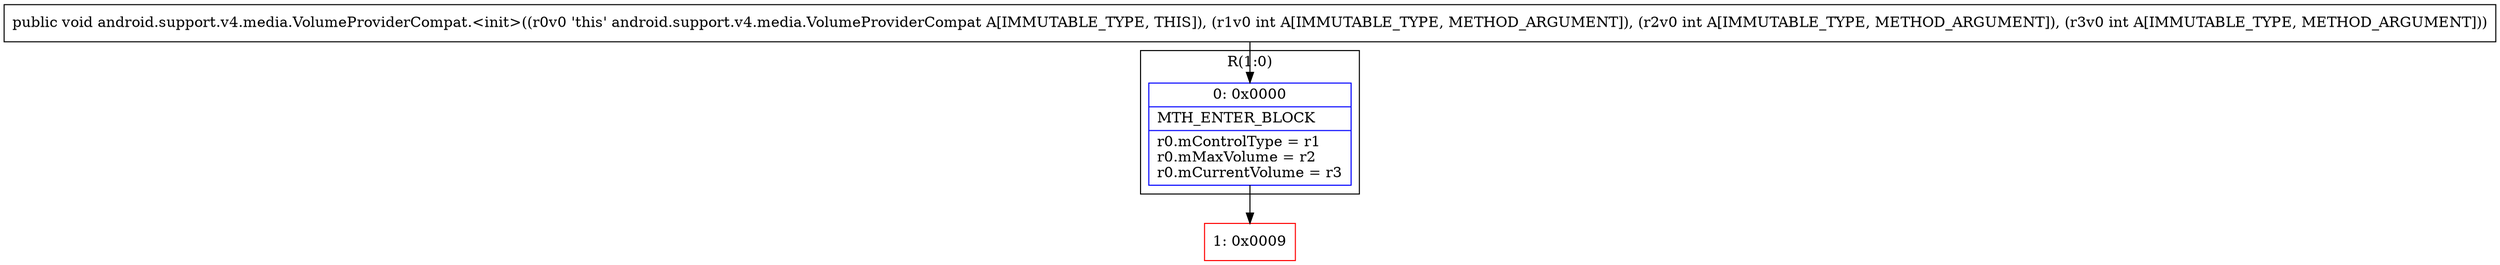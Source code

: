 digraph "CFG forandroid.support.v4.media.VolumeProviderCompat.\<init\>(III)V" {
subgraph cluster_Region_1027466759 {
label = "R(1:0)";
node [shape=record,color=blue];
Node_0 [shape=record,label="{0\:\ 0x0000|MTH_ENTER_BLOCK\l|r0.mControlType = r1\lr0.mMaxVolume = r2\lr0.mCurrentVolume = r3\l}"];
}
Node_1 [shape=record,color=red,label="{1\:\ 0x0009}"];
MethodNode[shape=record,label="{public void android.support.v4.media.VolumeProviderCompat.\<init\>((r0v0 'this' android.support.v4.media.VolumeProviderCompat A[IMMUTABLE_TYPE, THIS]), (r1v0 int A[IMMUTABLE_TYPE, METHOD_ARGUMENT]), (r2v0 int A[IMMUTABLE_TYPE, METHOD_ARGUMENT]), (r3v0 int A[IMMUTABLE_TYPE, METHOD_ARGUMENT])) }"];
MethodNode -> Node_0;
Node_0 -> Node_1;
}

